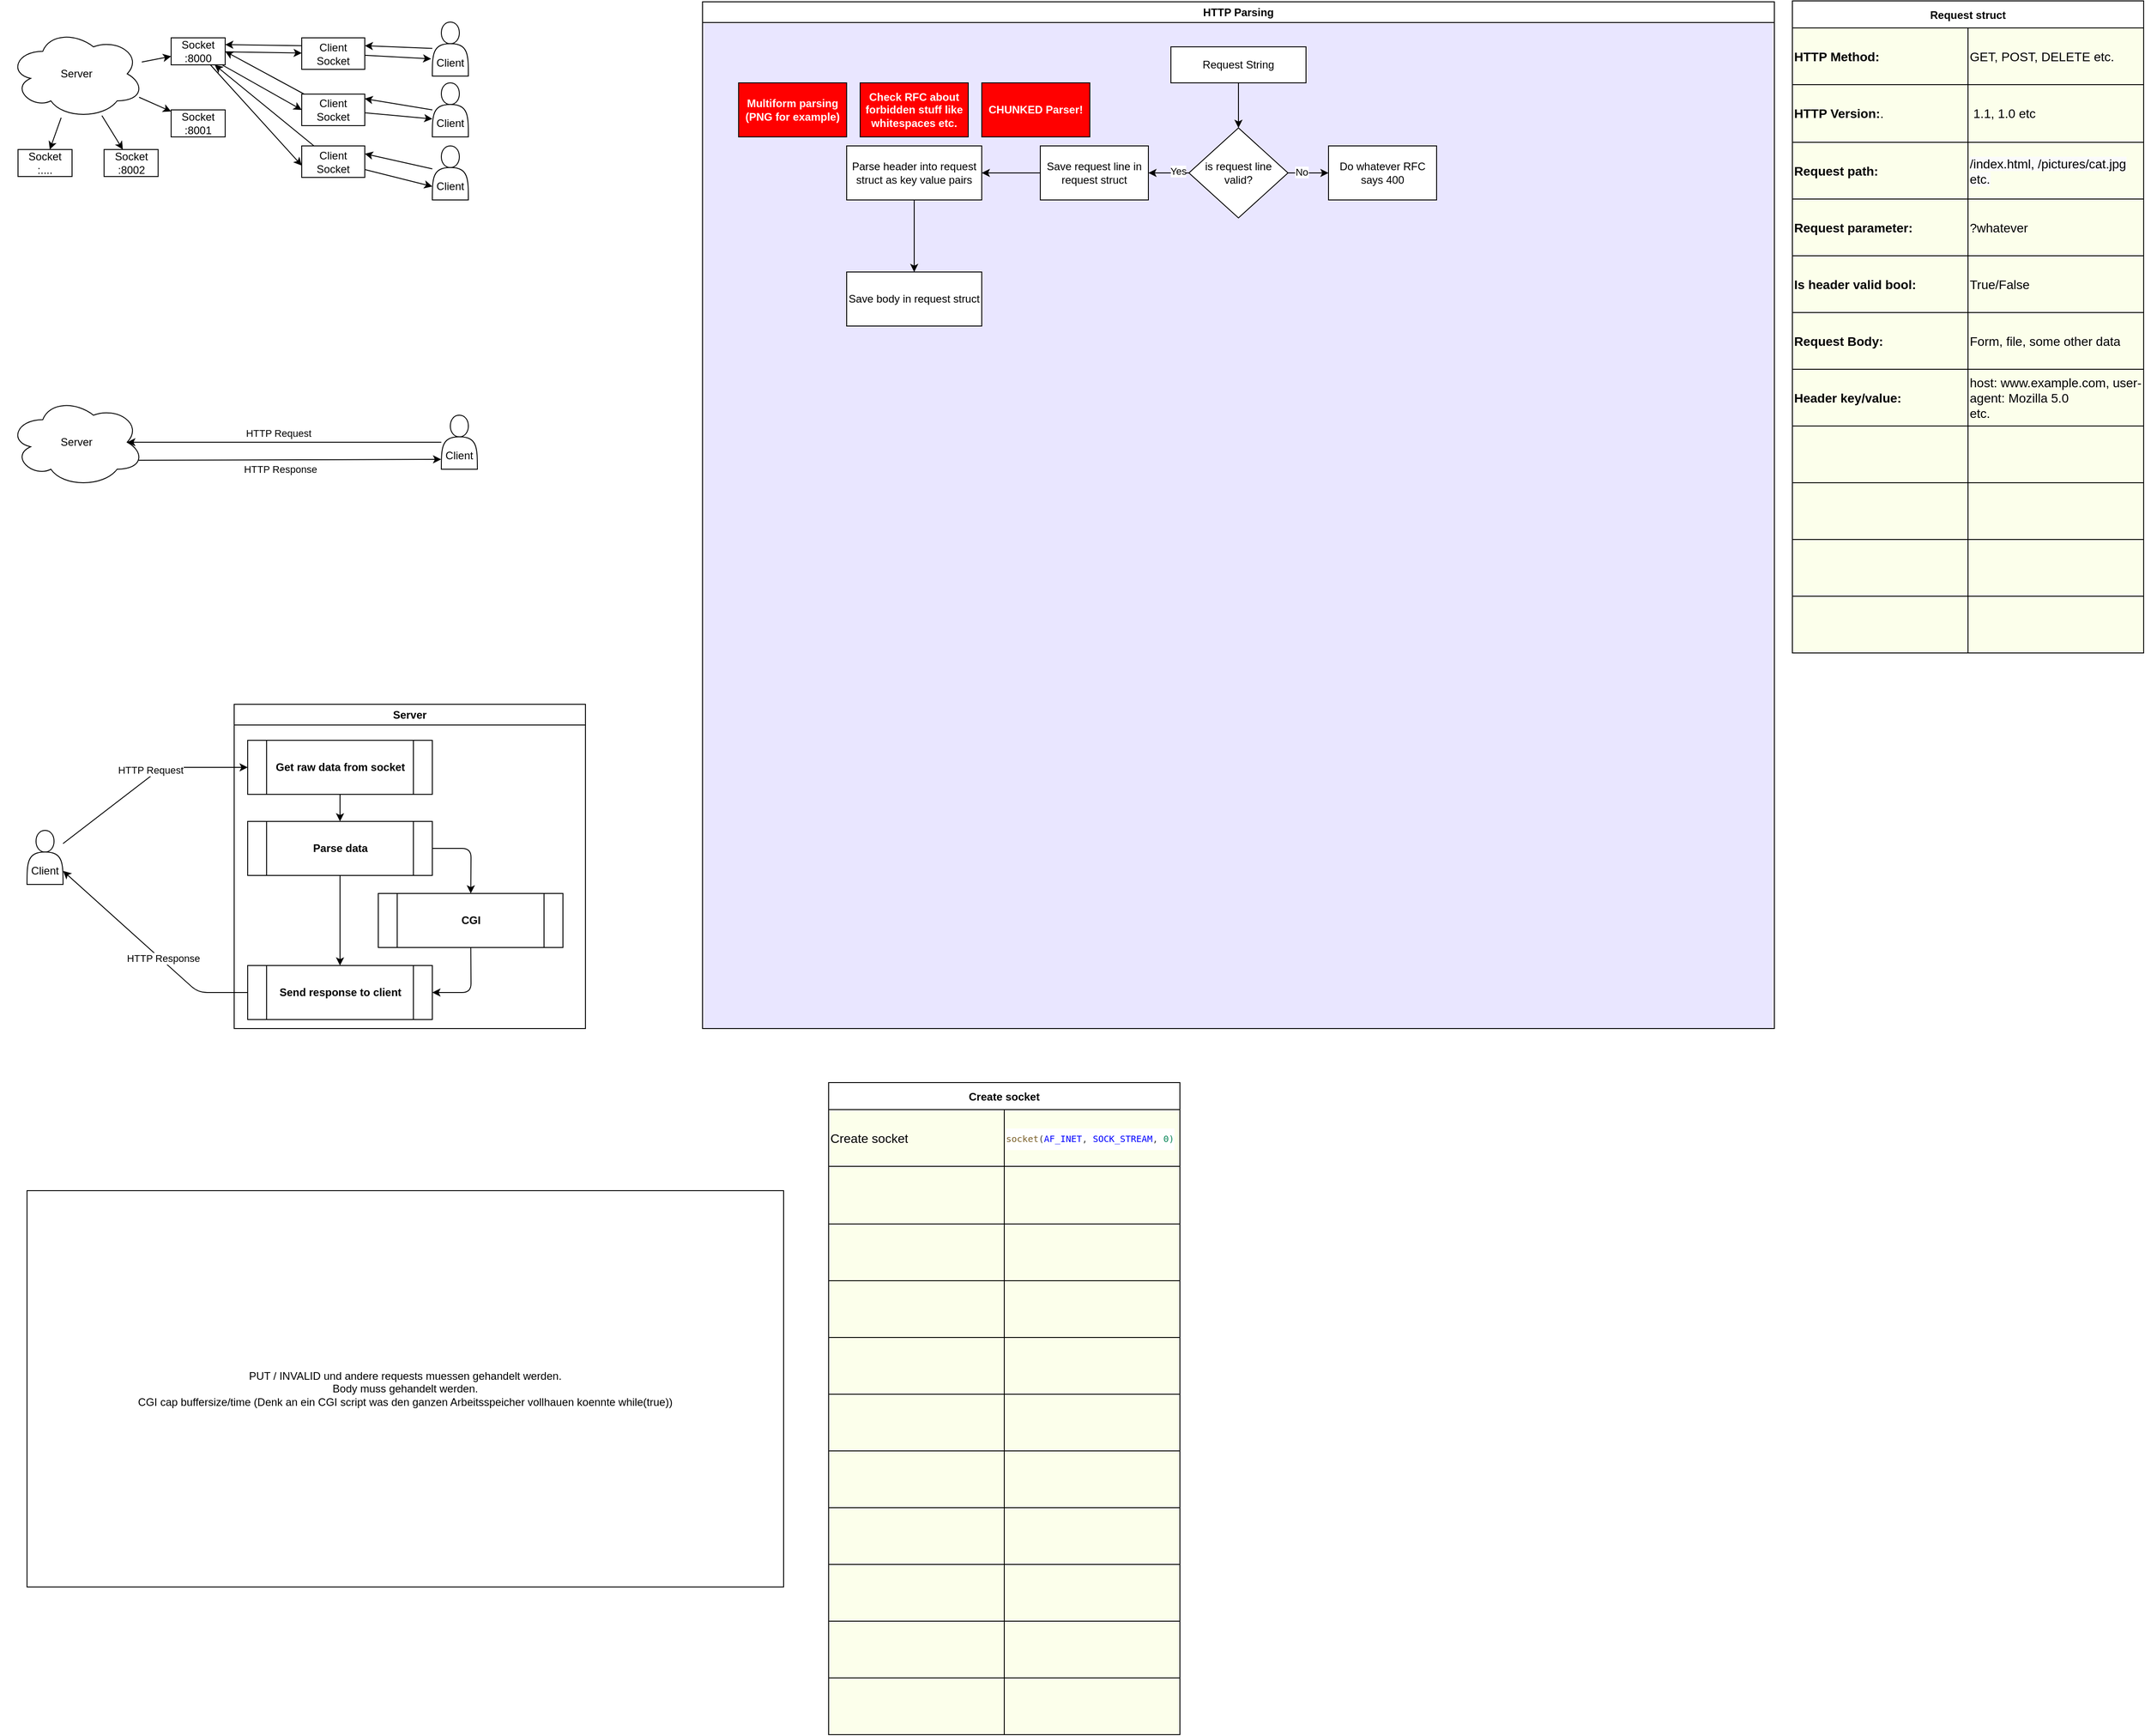 <mxfile>
    <diagram id="tm-Q9Mv3Nz5z3LRHxRc2" name="Page-1">
        <mxGraphModel dx="965" dy="1540" grid="1" gridSize="10" guides="1" tooltips="1" connect="1" arrows="1" fold="1" page="1" pageScale="1" pageWidth="850" pageHeight="1100" math="0" shadow="0">
            <root>
                <mxCell id="0"/>
                <mxCell id="1" parent="0"/>
                <mxCell id="5" value="" style="edgeStyle=none;html=1;" parent="1" source="2" target="4" edge="1">
                    <mxGeometry relative="1" as="geometry"/>
                </mxCell>
                <mxCell id="2" value="Server" style="ellipse;shape=cloud;whiteSpace=wrap;html=1;" parent="1" vertex="1">
                    <mxGeometry x="30" y="30" width="150" height="100" as="geometry"/>
                </mxCell>
                <mxCell id="7" value="" style="edgeStyle=none;html=1;" parent="1" source="4" target="6" edge="1">
                    <mxGeometry relative="1" as="geometry"/>
                </mxCell>
                <mxCell id="22" style="edgeStyle=none;html=1;entryX=0;entryY=0.5;entryDx=0;entryDy=0;" parent="1" source="4" target="12" edge="1">
                    <mxGeometry relative="1" as="geometry"/>
                </mxCell>
                <mxCell id="23" style="edgeStyle=none;html=1;entryX=0.001;entryY=0.625;entryDx=0;entryDy=0;entryPerimeter=0;" parent="1" source="4" target="15" edge="1">
                    <mxGeometry relative="1" as="geometry"/>
                </mxCell>
                <mxCell id="4" value="Socket&lt;br&gt;:8000" style="whiteSpace=wrap;html=1;" parent="1" vertex="1">
                    <mxGeometry x="210" y="40" width="60" height="30" as="geometry"/>
                </mxCell>
                <mxCell id="20" style="edgeStyle=none;html=1;entryX=1;entryY=0.25;entryDx=0;entryDy=0;exitX=0;exitY=0.25;exitDx=0;exitDy=0;" parent="1" source="6" target="4" edge="1">
                    <mxGeometry relative="1" as="geometry"/>
                </mxCell>
                <mxCell id="24" style="edgeStyle=none;html=1;entryX=-0.032;entryY=0.681;entryDx=0;entryDy=0;entryPerimeter=0;" parent="1" source="6" target="10" edge="1">
                    <mxGeometry relative="1" as="geometry"/>
                </mxCell>
                <mxCell id="6" value="Client Socket" style="whiteSpace=wrap;html=1;" parent="1" vertex="1">
                    <mxGeometry x="355" y="40" width="70" height="35" as="geometry"/>
                </mxCell>
                <mxCell id="11" style="edgeStyle=none;html=1;entryX=1;entryY=0.25;entryDx=0;entryDy=0;" parent="1" source="10" target="6" edge="1">
                    <mxGeometry relative="1" as="geometry"/>
                </mxCell>
                <mxCell id="10" value="&lt;br&gt;&lt;br&gt;Client" style="shape=actor;whiteSpace=wrap;html=1;" parent="1" vertex="1">
                    <mxGeometry x="500" y="22.5" width="40" height="60" as="geometry"/>
                </mxCell>
                <mxCell id="18" style="edgeStyle=none;html=1;entryX=1;entryY=0.5;entryDx=0;entryDy=0;" parent="1" source="12" target="4" edge="1">
                    <mxGeometry relative="1" as="geometry"/>
                </mxCell>
                <mxCell id="25" value="" style="edgeStyle=none;html=1;entryX=0;entryY=0.667;entryDx=0;entryDy=0;entryPerimeter=0;" parent="1" source="12" target="14" edge="1">
                    <mxGeometry relative="1" as="geometry"/>
                </mxCell>
                <mxCell id="12" value="Client Socket" style="whiteSpace=wrap;html=1;" parent="1" vertex="1">
                    <mxGeometry x="355" y="102.5" width="70" height="35" as="geometry"/>
                </mxCell>
                <mxCell id="13" style="edgeStyle=none;html=1;entryX=0.997;entryY=0.144;entryDx=0;entryDy=0;entryPerimeter=0;" parent="1" target="12" edge="1">
                    <mxGeometry relative="1" as="geometry">
                        <mxPoint x="500" y="120" as="sourcePoint"/>
                    </mxGeometry>
                </mxCell>
                <mxCell id="14" value="&lt;br&gt;&lt;br&gt;Client" style="shape=actor;whiteSpace=wrap;html=1;" parent="1" vertex="1">
                    <mxGeometry x="500" y="90" width="40" height="60" as="geometry"/>
                </mxCell>
                <mxCell id="19" style="edgeStyle=none;html=1;" parent="1" source="15" target="4" edge="1">
                    <mxGeometry relative="1" as="geometry"/>
                </mxCell>
                <mxCell id="26" style="edgeStyle=none;html=1;entryX=0;entryY=0.75;entryDx=0;entryDy=0;" parent="1" source="15" target="17" edge="1">
                    <mxGeometry relative="1" as="geometry"/>
                </mxCell>
                <mxCell id="15" value="Client Socket" style="whiteSpace=wrap;html=1;" parent="1" vertex="1">
                    <mxGeometry x="355" y="160" width="70" height="35" as="geometry"/>
                </mxCell>
                <mxCell id="16" style="edgeStyle=none;html=1;entryX=1;entryY=0.25;entryDx=0;entryDy=0;" parent="1" source="17" target="15" edge="1">
                    <mxGeometry relative="1" as="geometry"/>
                </mxCell>
                <mxCell id="17" value="&lt;br&gt;&lt;br&gt;Client" style="shape=actor;whiteSpace=wrap;html=1;" parent="1" vertex="1">
                    <mxGeometry x="500" y="160" width="40" height="60" as="geometry"/>
                </mxCell>
                <mxCell id="27" value="" style="edgeStyle=none;html=1;exitX=0.963;exitY=0.76;exitDx=0;exitDy=0;exitPerimeter=0;" parent="1" source="2" target="28" edge="1">
                    <mxGeometry relative="1" as="geometry">
                        <mxPoint x="179.999" y="113.018" as="sourcePoint"/>
                    </mxGeometry>
                </mxCell>
                <mxCell id="28" value="Socket&lt;br&gt;:8001" style="whiteSpace=wrap;html=1;" parent="1" vertex="1">
                    <mxGeometry x="210" y="120" width="60" height="30" as="geometry"/>
                </mxCell>
                <mxCell id="29" value="" style="edgeStyle=none;html=1;" parent="1" source="2" target="30" edge="1">
                    <mxGeometry relative="1" as="geometry">
                        <mxPoint x="100.0" y="150" as="sourcePoint"/>
                    </mxGeometry>
                </mxCell>
                <mxCell id="30" value="Socket&lt;br&gt;:8002" style="whiteSpace=wrap;html=1;" parent="1" vertex="1">
                    <mxGeometry x="135.55" y="164" width="60" height="30" as="geometry"/>
                </mxCell>
                <mxCell id="31" value="" style="edgeStyle=none;html=1;" parent="1" source="2" target="32" edge="1">
                    <mxGeometry relative="1" as="geometry">
                        <mxPoint x="50.002" y="127.366" as="sourcePoint"/>
                    </mxGeometry>
                </mxCell>
                <mxCell id="32" value="Socket&lt;br&gt;:...." style="whiteSpace=wrap;html=1;" parent="1" vertex="1">
                    <mxGeometry x="40.0" y="164" width="60" height="30" as="geometry"/>
                </mxCell>
                <mxCell id="35" style="edgeStyle=none;html=1;exitX=0.96;exitY=0.7;exitDx=0;exitDy=0;exitPerimeter=0;entryX=-0.006;entryY=0.817;entryDx=0;entryDy=0;entryPerimeter=0;" parent="1" source="33" target="34" edge="1">
                    <mxGeometry relative="1" as="geometry"/>
                </mxCell>
                <mxCell id="37" value="HTTP Response" style="edgeLabel;html=1;align=center;verticalAlign=middle;resizable=0;points=[];" parent="35" vertex="1" connectable="0">
                    <mxGeometry x="-0.242" y="-1" relative="1" as="geometry">
                        <mxPoint x="29" y="9" as="offset"/>
                    </mxGeometry>
                </mxCell>
                <mxCell id="33" value="Server" style="ellipse;shape=cloud;whiteSpace=wrap;html=1;" parent="1" vertex="1">
                    <mxGeometry x="30" y="439" width="150" height="100" as="geometry"/>
                </mxCell>
                <mxCell id="36" style="edgeStyle=none;html=1;entryX=0.875;entryY=0.5;entryDx=0;entryDy=0;entryPerimeter=0;" parent="1" source="34" target="33" edge="1">
                    <mxGeometry relative="1" as="geometry">
                        <mxPoint x="190" y="529" as="targetPoint"/>
                    </mxGeometry>
                </mxCell>
                <mxCell id="38" value="HTTP Request" style="edgeLabel;html=1;align=center;verticalAlign=middle;resizable=0;points=[];" parent="36" vertex="1" connectable="0">
                    <mxGeometry x="0.038" y="-1" relative="1" as="geometry">
                        <mxPoint y="-9" as="offset"/>
                    </mxGeometry>
                </mxCell>
                <mxCell id="34" value="&lt;br&gt;&lt;br&gt;Client" style="shape=actor;whiteSpace=wrap;html=1;" parent="1" vertex="1">
                    <mxGeometry x="510" y="459" width="40" height="60" as="geometry"/>
                </mxCell>
                <mxCell id="39" value="" style="shape=image;verticalLabelPosition=bottom;labelBackgroundColor=default;verticalAlign=top;aspect=fixed;imageAspect=0;image=https://miro.medium.com/v2/resize:fit:700/1*5QCrgA5LoA8AKR30ce6x5A.png;" parent="1" vertex="1">
                    <mxGeometry x="24.15" y="560" width="245.85" height="165" as="geometry"/>
                </mxCell>
                <mxCell id="40" value="" style="shape=image;verticalLabelPosition=bottom;labelBackgroundColor=default;verticalAlign=top;aspect=fixed;imageAspect=0;image=https://miro.medium.com/v2/resize:fit:700/1*Yqq-60D9mD4NVuhFd4IoFg.png;" parent="1" vertex="1">
                    <mxGeometry x="20" y="270" width="275.49" height="169" as="geometry"/>
                </mxCell>
                <mxCell id="41" value="&lt;br&gt;&lt;br&gt;Client" style="shape=actor;whiteSpace=wrap;html=1;" vertex="1" parent="1">
                    <mxGeometry x="50" y="920" width="40" height="60" as="geometry"/>
                </mxCell>
                <mxCell id="43" style="edgeStyle=none;html=1;" edge="1" parent="1" source="41" target="52">
                    <mxGeometry relative="1" as="geometry">
                        <mxPoint x="524.15" y="840" as="targetPoint"/>
                        <mxPoint x="872.9" y="840" as="sourcePoint"/>
                        <Array as="points">
                            <mxPoint x="200" y="850"/>
                        </Array>
                    </mxGeometry>
                </mxCell>
                <mxCell id="44" value="HTTP Request" style="edgeLabel;html=1;align=center;verticalAlign=middle;resizable=0;points=[];" connectable="0" vertex="1" parent="43">
                    <mxGeometry x="0.038" y="-1" relative="1" as="geometry">
                        <mxPoint y="-9" as="offset"/>
                    </mxGeometry>
                </mxCell>
                <mxCell id="69" style="edgeStyle=none;html=1;entryX=1;entryY=0.75;entryDx=0;entryDy=0;" edge="1" parent="1" source="55" target="41">
                    <mxGeometry relative="1" as="geometry">
                        <mxPoint x="350" y="965" as="sourcePoint"/>
                        <Array as="points">
                            <mxPoint x="240" y="1100"/>
                        </Array>
                    </mxGeometry>
                </mxCell>
                <mxCell id="88" value="HTTP Response" style="edgeLabel;html=1;align=center;verticalAlign=middle;resizable=0;points=[];" connectable="0" vertex="1" parent="69">
                    <mxGeometry x="-0.147" y="-2" relative="1" as="geometry">
                        <mxPoint as="offset"/>
                    </mxGeometry>
                </mxCell>
                <mxCell id="45" value="Server" style="swimlane;whiteSpace=wrap;html=1;" vertex="1" parent="1">
                    <mxGeometry x="280" y="780" width="390" height="360" as="geometry">
                        <mxRectangle x="280" y="780" width="50" height="30" as="alternateBounds"/>
                    </mxGeometry>
                </mxCell>
                <mxCell id="54" value="" style="edgeStyle=none;html=1;" edge="1" parent="45" source="52" target="53">
                    <mxGeometry relative="1" as="geometry"/>
                </mxCell>
                <mxCell id="52" value="&lt;span style=&quot;font-weight: 700;&quot;&gt;Get raw data from socket&lt;/span&gt;" style="shape=process;whiteSpace=wrap;html=1;backgroundOutline=1;" vertex="1" parent="45">
                    <mxGeometry x="15" y="40" width="205" height="60" as="geometry"/>
                </mxCell>
                <mxCell id="66" style="edgeStyle=none;html=1;" edge="1" parent="45" source="53" target="61">
                    <mxGeometry relative="1" as="geometry">
                        <Array as="points">
                            <mxPoint x="263" y="160"/>
                        </Array>
                    </mxGeometry>
                </mxCell>
                <mxCell id="68" style="edgeStyle=none;html=1;" edge="1" parent="45" source="53" target="55">
                    <mxGeometry relative="1" as="geometry"/>
                </mxCell>
                <mxCell id="53" value="Parse data" style="shape=process;whiteSpace=wrap;html=1;backgroundOutline=1;fontStyle=1" vertex="1" parent="45">
                    <mxGeometry x="15" y="130" width="205" height="60" as="geometry"/>
                </mxCell>
                <mxCell id="55" value="Send response to client" style="shape=process;whiteSpace=wrap;html=1;backgroundOutline=1;fontStyle=1" vertex="1" parent="45">
                    <mxGeometry x="15" y="290" width="205" height="60" as="geometry"/>
                </mxCell>
                <mxCell id="67" style="edgeStyle=none;html=1;" edge="1" parent="45" source="61" target="55">
                    <mxGeometry relative="1" as="geometry">
                        <Array as="points">
                            <mxPoint x="263" y="320"/>
                        </Array>
                    </mxGeometry>
                </mxCell>
                <mxCell id="61" value="CGI" style="shape=process;whiteSpace=wrap;html=1;backgroundOutline=1;fontStyle=1" vertex="1" parent="45">
                    <mxGeometry x="160" y="210" width="205" height="60" as="geometry"/>
                </mxCell>
                <mxCell id="89" value="HTTP Parsing" style="swimlane;whiteSpace=wrap;html=1;fillColor=default;rounded=0;gradientColor=none;swimlaneFillColor=#E9E6FF;" vertex="1" parent="1">
                    <mxGeometry x="800" width="1190" height="1140" as="geometry"/>
                </mxCell>
                <mxCell id="94" value="" style="edgeStyle=none;html=1;" edge="1" parent="89" source="90" target="93">
                    <mxGeometry relative="1" as="geometry"/>
                </mxCell>
                <mxCell id="90" value="Request String" style="rounded=0;whiteSpace=wrap;html=1;fillColor=default;gradientColor=none;" vertex="1" parent="89">
                    <mxGeometry x="520" y="50" width="150" height="40" as="geometry"/>
                </mxCell>
                <mxCell id="96" value="" style="edgeStyle=none;html=1;" edge="1" parent="89" source="93" target="95">
                    <mxGeometry relative="1" as="geometry"/>
                </mxCell>
                <mxCell id="100" value="Yes" style="edgeLabel;html=1;align=center;verticalAlign=middle;resizable=0;points=[];" connectable="0" vertex="1" parent="96">
                    <mxGeometry x="-0.444" y="-2" relative="1" as="geometry">
                        <mxPoint as="offset"/>
                    </mxGeometry>
                </mxCell>
                <mxCell id="99" value="" style="edgeStyle=none;html=1;" edge="1" parent="89" source="93" target="98">
                    <mxGeometry relative="1" as="geometry"/>
                </mxCell>
                <mxCell id="101" value="No" style="edgeLabel;html=1;align=center;verticalAlign=middle;resizable=0;points=[];" connectable="0" vertex="1" parent="99">
                    <mxGeometry x="-0.356" y="1" relative="1" as="geometry">
                        <mxPoint as="offset"/>
                    </mxGeometry>
                </mxCell>
                <mxCell id="93" value="is request line valid?" style="rhombus;whiteSpace=wrap;html=1;rounded=0;gradientColor=none;" vertex="1" parent="89">
                    <mxGeometry x="540" y="140" width="110" height="100" as="geometry"/>
                </mxCell>
                <mxCell id="109" value="" style="edgeStyle=none;html=1;" edge="1" parent="89" source="95" target="108">
                    <mxGeometry relative="1" as="geometry"/>
                </mxCell>
                <mxCell id="95" value="Save request line in request struct" style="whiteSpace=wrap;html=1;rounded=0;gradientColor=none;" vertex="1" parent="89">
                    <mxGeometry x="375" y="160" width="120" height="60" as="geometry"/>
                </mxCell>
                <mxCell id="98" value="Do whatever RFC says 400" style="whiteSpace=wrap;html=1;rounded=0;gradientColor=none;" vertex="1" parent="89">
                    <mxGeometry x="695" y="160" width="120" height="60" as="geometry"/>
                </mxCell>
                <mxCell id="113" value="" style="edgeStyle=none;html=1;fontColor=#FFFFFF;" edge="1" parent="89" source="108" target="112">
                    <mxGeometry relative="1" as="geometry"/>
                </mxCell>
                <mxCell id="108" value="Parse header into request struct as key value pairs" style="whiteSpace=wrap;html=1;rounded=0;gradientColor=none;" vertex="1" parent="89">
                    <mxGeometry x="160" y="160" width="150" height="60" as="geometry"/>
                </mxCell>
                <mxCell id="111" value="Check RFC about forbidden stuff like whitespaces etc." style="rounded=0;whiteSpace=wrap;html=1;fillColor=#FF0000;gradientColor=none;fontColor=#FFFFFF;fontStyle=1" vertex="1" parent="89">
                    <mxGeometry x="175" y="90" width="120" height="60" as="geometry"/>
                </mxCell>
                <mxCell id="112" value="Save body in request struct" style="whiteSpace=wrap;html=1;rounded=0;gradientColor=none;" vertex="1" parent="89">
                    <mxGeometry x="160" y="300" width="150" height="60" as="geometry"/>
                </mxCell>
                <mxCell id="156" value="CHUNKED Parser!" style="rounded=0;whiteSpace=wrap;html=1;fillColor=#FF0000;gradientColor=none;fontColor=#FFFFFF;fontStyle=1" vertex="1" parent="89">
                    <mxGeometry x="310" y="90" width="120" height="60" as="geometry"/>
                </mxCell>
                <mxCell id="195" value="Multiform parsing (PNG for example)" style="rounded=0;whiteSpace=wrap;html=1;fillColor=#FF0000;gradientColor=none;fontColor=#FFFFFF;fontStyle=1" vertex="1" parent="89">
                    <mxGeometry x="40" y="90" width="120" height="60" as="geometry"/>
                </mxCell>
                <mxCell id="116" value="Request struct" style="shape=table;startSize=30;container=1;collapsible=0;childLayout=tableLayout;fontStyle=1;align=center;rounded=0;strokeColor=default;fontColor=#000000;fillColor=#FFFFFF;gradientColor=none;swimlaneFillColor=#FCFFEB;" vertex="1" parent="1">
                    <mxGeometry x="2010" y="-1" width="390" height="724" as="geometry"/>
                </mxCell>
                <mxCell id="117" value="" style="shape=tableRow;horizontal=0;startSize=0;swimlaneHead=0;swimlaneBody=0;top=0;left=0;bottom=0;right=0;collapsible=0;dropTarget=0;fillColor=none;points=[[0,0.5],[1,0.5]];portConstraint=eastwest;rounded=0;strokeColor=default;fontColor=#FFFFFF;" vertex="1" parent="116">
                    <mxGeometry y="30" width="390" height="63" as="geometry"/>
                </mxCell>
                <mxCell id="118" value="&lt;span style=&quot;color: rgb(0, 0, 0); font-weight: 700; font-size: 14px;&quot;&gt;HTTP Method:&lt;/span&gt;" style="shape=partialRectangle;html=1;whiteSpace=wrap;connectable=0;fillColor=none;top=0;left=0;bottom=0;right=0;overflow=hidden;rounded=0;strokeColor=default;fontColor=#FFFFFF;align=left;fontSize=14;" vertex="1" parent="117">
                    <mxGeometry width="195" height="63" as="geometry">
                        <mxRectangle width="195" height="63" as="alternateBounds"/>
                    </mxGeometry>
                </mxCell>
                <mxCell id="119" value="&lt;span style=&quot;color: rgb(0, 0, 0); font-size: 14px;&quot;&gt;GET, POST, DELETE etc.&lt;/span&gt;" style="shape=partialRectangle;html=1;whiteSpace=wrap;connectable=0;fillColor=none;top=0;left=0;bottom=0;right=0;overflow=hidden;rounded=0;strokeColor=default;fontColor=#FFFFFF;align=left;fontSize=14;" vertex="1" parent="117">
                    <mxGeometry x="195" width="195" height="63" as="geometry">
                        <mxRectangle width="195" height="63" as="alternateBounds"/>
                    </mxGeometry>
                </mxCell>
                <mxCell id="121" value="" style="shape=tableRow;horizontal=0;startSize=0;swimlaneHead=0;swimlaneBody=0;top=0;left=0;bottom=0;right=0;collapsible=0;dropTarget=0;fillColor=none;points=[[0,0.5],[1,0.5]];portConstraint=eastwest;rounded=0;strokeColor=default;fontColor=#FFFFFF;" vertex="1" parent="116">
                    <mxGeometry y="93" width="390" height="64" as="geometry"/>
                </mxCell>
                <mxCell id="122" value="&lt;span style=&quot;color: rgb(0, 0, 0); font-weight: 700; font-size: 14px;&quot;&gt;HTTP Version:&lt;/span&gt;&lt;span style=&quot;border-color: var(--border-color); color: rgb(0, 0, 0); font-size: 14px;&quot;&gt;.&lt;/span&gt;" style="shape=partialRectangle;html=1;whiteSpace=wrap;connectable=0;fillColor=none;top=0;left=0;bottom=0;right=0;overflow=hidden;rounded=0;strokeColor=default;fontColor=#FFFFFF;align=left;fontSize=14;" vertex="1" parent="121">
                    <mxGeometry width="195" height="64" as="geometry">
                        <mxRectangle width="195" height="64" as="alternateBounds"/>
                    </mxGeometry>
                </mxCell>
                <mxCell id="123" value="&lt;span style=&quot;border-color: var(--border-color); color: rgb(0, 0, 0); font-weight: 700; font-size: 14px;&quot;&gt;&amp;nbsp;&lt;/span&gt;&lt;span style=&quot;border-color: var(--border-color); color: rgb(0, 0, 0); font-size: 14px;&quot;&gt;1.1, 1.0 etc&lt;/span&gt;" style="shape=partialRectangle;html=1;whiteSpace=wrap;connectable=0;fillColor=none;top=0;left=0;bottom=0;right=0;overflow=hidden;rounded=0;strokeColor=default;fontColor=#FFFFFF;align=left;fontSize=14;" vertex="1" parent="121">
                    <mxGeometry x="195" width="195" height="64" as="geometry">
                        <mxRectangle width="195" height="64" as="alternateBounds"/>
                    </mxGeometry>
                </mxCell>
                <mxCell id="125" value="" style="shape=tableRow;horizontal=0;startSize=0;swimlaneHead=0;swimlaneBody=0;top=0;left=0;bottom=0;right=0;collapsible=0;dropTarget=0;fillColor=none;points=[[0,0.5],[1,0.5]];portConstraint=eastwest;rounded=0;strokeColor=default;fontColor=#FFFFFF;" vertex="1" parent="116">
                    <mxGeometry y="157" width="390" height="63" as="geometry"/>
                </mxCell>
                <mxCell id="126" value="&lt;span style=&quot;color: rgb(0, 0, 0); font-weight: 700; font-size: 14px;&quot;&gt;Request path:&lt;/span&gt;" style="shape=partialRectangle;html=1;whiteSpace=wrap;connectable=0;fillColor=none;top=0;left=0;bottom=0;right=0;overflow=hidden;rounded=0;strokeColor=default;fontColor=#FFFFFF;align=left;fontSize=14;" vertex="1" parent="125">
                    <mxGeometry width="195" height="63" as="geometry">
                        <mxRectangle width="195" height="63" as="alternateBounds"/>
                    </mxGeometry>
                </mxCell>
                <mxCell id="127" value="&lt;span style=&quot;color: rgb(0, 0, 0); font-family: Helvetica; font-size: 14px; font-style: normal; font-variant-ligatures: normal; font-variant-caps: normal; font-weight: 400; letter-spacing: normal; orphans: 2; text-indent: 0px; text-transform: none; widows: 2; word-spacing: 0px; -webkit-text-stroke-width: 0px; background-color: rgb(251, 251, 251); text-decoration-thickness: initial; text-decoration-style: initial; text-decoration-color: initial; float: none; display: inline !important;&quot;&gt;/index.html, /pictures/cat.jpg etc.&lt;/span&gt;" style="shape=partialRectangle;html=1;whiteSpace=wrap;connectable=0;fillColor=none;top=0;left=0;bottom=0;right=0;overflow=hidden;rounded=0;strokeColor=default;fontColor=#FFFFFF;align=left;fontSize=14;" vertex="1" parent="125">
                    <mxGeometry x="195" width="195" height="63" as="geometry">
                        <mxRectangle width="195" height="63" as="alternateBounds"/>
                    </mxGeometry>
                </mxCell>
                <mxCell id="138" style="shape=tableRow;horizontal=0;startSize=0;swimlaneHead=0;swimlaneBody=0;top=0;left=0;bottom=0;right=0;collapsible=0;dropTarget=0;fillColor=none;points=[[0,0.5],[1,0.5]];portConstraint=eastwest;rounded=0;strokeColor=default;fontColor=#FFFFFF;" vertex="1" parent="116">
                    <mxGeometry y="220" width="390" height="63" as="geometry"/>
                </mxCell>
                <mxCell id="139" value="Request parameter:" style="shape=partialRectangle;html=1;whiteSpace=wrap;connectable=0;fillColor=none;top=0;left=0;bottom=0;right=0;overflow=hidden;rounded=0;strokeColor=default;fontColor=#000000;align=left;fontSize=14;fontStyle=1" vertex="1" parent="138">
                    <mxGeometry width="195" height="63" as="geometry">
                        <mxRectangle width="195" height="63" as="alternateBounds"/>
                    </mxGeometry>
                </mxCell>
                <mxCell id="140" value="?whatever" style="shape=partialRectangle;html=1;whiteSpace=wrap;connectable=0;fillColor=none;top=0;left=0;bottom=0;right=0;overflow=hidden;rounded=0;strokeColor=default;fontColor=#000000;align=left;fontSize=14;" vertex="1" parent="138">
                    <mxGeometry x="195" width="195" height="63" as="geometry">
                        <mxRectangle width="195" height="63" as="alternateBounds"/>
                    </mxGeometry>
                </mxCell>
                <mxCell id="135" style="shape=tableRow;horizontal=0;startSize=0;swimlaneHead=0;swimlaneBody=0;top=0;left=0;bottom=0;right=0;collapsible=0;dropTarget=0;fillColor=none;points=[[0,0.5],[1,0.5]];portConstraint=eastwest;rounded=0;strokeColor=default;fontColor=#FFFFFF;" vertex="1" parent="116">
                    <mxGeometry y="283" width="390" height="63" as="geometry"/>
                </mxCell>
                <mxCell id="136" value="Is header valid bool:" style="shape=partialRectangle;html=1;whiteSpace=wrap;connectable=0;fillColor=none;top=0;left=0;bottom=0;right=0;overflow=hidden;rounded=0;strokeColor=default;fontColor=#000000;align=left;fontSize=14;fontStyle=1" vertex="1" parent="135">
                    <mxGeometry width="195" height="63" as="geometry">
                        <mxRectangle width="195" height="63" as="alternateBounds"/>
                    </mxGeometry>
                </mxCell>
                <mxCell id="137" value="True/False" style="shape=partialRectangle;html=1;whiteSpace=wrap;connectable=0;fillColor=none;top=0;left=0;bottom=0;right=0;overflow=hidden;rounded=0;strokeColor=default;fontColor=#000000;align=left;fontSize=14;" vertex="1" parent="135">
                    <mxGeometry x="195" width="195" height="63" as="geometry">
                        <mxRectangle width="195" height="63" as="alternateBounds"/>
                    </mxGeometry>
                </mxCell>
                <mxCell id="132" style="shape=tableRow;horizontal=0;startSize=0;swimlaneHead=0;swimlaneBody=0;top=0;left=0;bottom=0;right=0;collapsible=0;dropTarget=0;fillColor=none;points=[[0,0.5],[1,0.5]];portConstraint=eastwest;rounded=0;strokeColor=default;fontColor=#FFFFFF;" vertex="1" parent="116">
                    <mxGeometry y="346" width="390" height="63" as="geometry"/>
                </mxCell>
                <mxCell id="133" value="Request Body:" style="shape=partialRectangle;html=1;whiteSpace=wrap;connectable=0;fillColor=none;top=0;left=0;bottom=0;right=0;overflow=hidden;rounded=0;strokeColor=default;fontColor=#000000;align=left;fontSize=14;fontStyle=1" vertex="1" parent="132">
                    <mxGeometry width="195" height="63" as="geometry">
                        <mxRectangle width="195" height="63" as="alternateBounds"/>
                    </mxGeometry>
                </mxCell>
                <mxCell id="134" value="Form, file, some other data" style="shape=partialRectangle;html=1;whiteSpace=wrap;connectable=0;fillColor=none;top=0;left=0;bottom=0;right=0;overflow=hidden;rounded=0;strokeColor=default;fontColor=#000000;align=left;fontSize=14;" vertex="1" parent="132">
                    <mxGeometry x="195" width="195" height="63" as="geometry">
                        <mxRectangle width="195" height="63" as="alternateBounds"/>
                    </mxGeometry>
                </mxCell>
                <mxCell id="129" style="shape=tableRow;horizontal=0;startSize=0;swimlaneHead=0;swimlaneBody=0;top=0;left=0;bottom=0;right=0;collapsible=0;dropTarget=0;fillColor=none;points=[[0,0.5],[1,0.5]];portConstraint=eastwest;rounded=0;strokeColor=default;fontColor=#FFFFFF;" vertex="1" parent="116">
                    <mxGeometry y="409" width="390" height="63" as="geometry"/>
                </mxCell>
                <mxCell id="130" value="&lt;b&gt;Header key/value:&lt;/b&gt;" style="shape=partialRectangle;html=1;whiteSpace=wrap;connectable=0;fillColor=none;top=0;left=0;bottom=0;right=0;overflow=hidden;rounded=0;strokeColor=default;fontColor=#000000;align=left;fontSize=14;" vertex="1" parent="129">
                    <mxGeometry width="195" height="63" as="geometry">
                        <mxRectangle width="195" height="63" as="alternateBounds"/>
                    </mxGeometry>
                </mxCell>
                <mxCell id="131" value="host: www.example.com, user-agent: Mozilla 5.0&lt;br&gt;etc." style="shape=partialRectangle;html=1;whiteSpace=wrap;connectable=0;fillColor=none;top=0;left=0;bottom=0;right=0;overflow=hidden;rounded=0;strokeColor=default;fontColor=#000000;align=left;fontSize=14;" vertex="1" parent="129">
                    <mxGeometry x="195" width="195" height="63" as="geometry">
                        <mxRectangle width="195" height="63" as="alternateBounds"/>
                    </mxGeometry>
                </mxCell>
                <mxCell id="150" style="shape=tableRow;horizontal=0;startSize=0;swimlaneHead=0;swimlaneBody=0;top=0;left=0;bottom=0;right=0;collapsible=0;dropTarget=0;fillColor=none;points=[[0,0.5],[1,0.5]];portConstraint=eastwest;rounded=0;strokeColor=default;fontColor=#FFFFFF;" vertex="1" parent="116">
                    <mxGeometry y="472" width="390" height="63" as="geometry"/>
                </mxCell>
                <mxCell id="151" style="shape=partialRectangle;html=1;whiteSpace=wrap;connectable=0;fillColor=none;top=0;left=0;bottom=0;right=0;overflow=hidden;rounded=0;strokeColor=default;fontColor=#FFFFFF;align=left;fontSize=14;" vertex="1" parent="150">
                    <mxGeometry width="195" height="63" as="geometry">
                        <mxRectangle width="195" height="63" as="alternateBounds"/>
                    </mxGeometry>
                </mxCell>
                <mxCell id="152" style="shape=partialRectangle;html=1;whiteSpace=wrap;connectable=0;fillColor=none;top=0;left=0;bottom=0;right=0;overflow=hidden;rounded=0;strokeColor=default;fontColor=#FFFFFF;align=left;fontSize=14;" vertex="1" parent="150">
                    <mxGeometry x="195" width="195" height="63" as="geometry">
                        <mxRectangle width="195" height="63" as="alternateBounds"/>
                    </mxGeometry>
                </mxCell>
                <mxCell id="141" style="shape=tableRow;horizontal=0;startSize=0;swimlaneHead=0;swimlaneBody=0;top=0;left=0;bottom=0;right=0;collapsible=0;dropTarget=0;fillColor=none;points=[[0,0.5],[1,0.5]];portConstraint=eastwest;rounded=0;strokeColor=default;fontColor=#FFFFFF;" vertex="1" parent="116">
                    <mxGeometry y="535" width="390" height="63" as="geometry"/>
                </mxCell>
                <mxCell id="142" style="shape=partialRectangle;html=1;whiteSpace=wrap;connectable=0;fillColor=none;top=0;left=0;bottom=0;right=0;overflow=hidden;rounded=0;strokeColor=default;fontColor=#000000;align=left;fontSize=14;" vertex="1" parent="141">
                    <mxGeometry width="195" height="63" as="geometry">
                        <mxRectangle width="195" height="63" as="alternateBounds"/>
                    </mxGeometry>
                </mxCell>
                <mxCell id="143" style="shape=partialRectangle;html=1;whiteSpace=wrap;connectable=0;fillColor=none;top=0;left=0;bottom=0;right=0;overflow=hidden;rounded=0;strokeColor=default;fontColor=#000000;align=left;fontSize=14;" vertex="1" parent="141">
                    <mxGeometry x="195" width="195" height="63" as="geometry">
                        <mxRectangle width="195" height="63" as="alternateBounds"/>
                    </mxGeometry>
                </mxCell>
                <mxCell id="144" style="shape=tableRow;horizontal=0;startSize=0;swimlaneHead=0;swimlaneBody=0;top=0;left=0;bottom=0;right=0;collapsible=0;dropTarget=0;fillColor=none;points=[[0,0.5],[1,0.5]];portConstraint=eastwest;rounded=0;strokeColor=default;fontColor=#FFFFFF;" vertex="1" parent="116">
                    <mxGeometry y="598" width="390" height="63" as="geometry"/>
                </mxCell>
                <mxCell id="145" style="shape=partialRectangle;html=1;whiteSpace=wrap;connectable=0;fillColor=none;top=0;left=0;bottom=0;right=0;overflow=hidden;rounded=0;strokeColor=default;fontColor=#000000;align=left;fontSize=14;" vertex="1" parent="144">
                    <mxGeometry width="195" height="63" as="geometry">
                        <mxRectangle width="195" height="63" as="alternateBounds"/>
                    </mxGeometry>
                </mxCell>
                <mxCell id="146" style="shape=partialRectangle;html=1;whiteSpace=wrap;connectable=0;fillColor=none;top=0;left=0;bottom=0;right=0;overflow=hidden;rounded=0;strokeColor=default;fontColor=#000000;align=left;fontSize=14;" vertex="1" parent="144">
                    <mxGeometry x="195" width="195" height="63" as="geometry">
                        <mxRectangle width="195" height="63" as="alternateBounds"/>
                    </mxGeometry>
                </mxCell>
                <mxCell id="147" style="shape=tableRow;horizontal=0;startSize=0;swimlaneHead=0;swimlaneBody=0;top=0;left=0;bottom=0;right=0;collapsible=0;dropTarget=0;fillColor=none;points=[[0,0.5],[1,0.5]];portConstraint=eastwest;rounded=0;strokeColor=default;fontColor=#FFFFFF;" vertex="1" parent="116">
                    <mxGeometry y="661" width="390" height="63" as="geometry"/>
                </mxCell>
                <mxCell id="148" style="shape=partialRectangle;html=1;whiteSpace=wrap;connectable=0;fillColor=none;top=0;left=0;bottom=0;right=0;overflow=hidden;rounded=0;strokeColor=default;fontColor=#000000;align=left;fontSize=14;" vertex="1" parent="147">
                    <mxGeometry width="195" height="63" as="geometry">
                        <mxRectangle width="195" height="63" as="alternateBounds"/>
                    </mxGeometry>
                </mxCell>
                <mxCell id="149" style="shape=partialRectangle;html=1;whiteSpace=wrap;connectable=0;fillColor=none;top=0;left=0;bottom=0;right=0;overflow=hidden;rounded=0;strokeColor=default;fontColor=#000000;align=left;fontSize=14;" vertex="1" parent="147">
                    <mxGeometry x="195" width="195" height="63" as="geometry">
                        <mxRectangle width="195" height="63" as="alternateBounds"/>
                    </mxGeometry>
                </mxCell>
                <mxCell id="153" value="PUT / INVALID und andere requests muessen gehandelt werden.&lt;br&gt;Body muss gehandelt werden.&lt;br&gt;CGI cap buffersize/time (Denk an ein CGI script was den ganzen Arbeitsspeicher vollhauen koennte while(true))" style="rounded=0;whiteSpace=wrap;html=1;" vertex="1" parent="1">
                    <mxGeometry x="50" y="1320" width="840" height="440" as="geometry"/>
                </mxCell>
                <mxCell id="161" value="Create socket" style="shape=table;startSize=30;container=1;collapsible=0;childLayout=tableLayout;fontStyle=1;align=center;rounded=0;strokeColor=default;fontColor=#000000;fillColor=#FFFFFF;gradientColor=none;swimlaneFillColor=#FCFFEB;" vertex="1" parent="1">
                    <mxGeometry x="940" y="1200" width="390" height="724" as="geometry"/>
                </mxCell>
                <mxCell id="162" value="" style="shape=tableRow;horizontal=0;startSize=0;swimlaneHead=0;swimlaneBody=0;top=0;left=0;bottom=0;right=0;collapsible=0;dropTarget=0;fillColor=none;points=[[0,0.5],[1,0.5]];portConstraint=eastwest;rounded=0;strokeColor=default;fontColor=#FFFFFF;" vertex="1" parent="161">
                    <mxGeometry y="30" width="390" height="63" as="geometry"/>
                </mxCell>
                <mxCell id="163" value="Create socket" style="shape=partialRectangle;html=1;whiteSpace=wrap;connectable=0;fillColor=none;top=0;left=0;bottom=0;right=0;overflow=hidden;rounded=0;strokeColor=#000000;fontColor=#000000;align=left;fontSize=14;" vertex="1" parent="162">
                    <mxGeometry width="195" height="63" as="geometry">
                        <mxRectangle width="195" height="63" as="alternateBounds"/>
                    </mxGeometry>
                </mxCell>
                <mxCell id="164" value="&lt;div style=&quot;color: rgb(59, 59, 59); background-color: rgb(255, 255, 255); font-family: &amp;quot;Droid Sans Mono&amp;quot;, &amp;quot;monospace&amp;quot;, monospace; line-height: 24px; font-size: 10px;&quot;&gt;&lt;span style=&quot;color: #795e26;&quot;&gt;socket&lt;/span&gt;(&lt;span style=&quot;color: #0000ff;&quot;&gt;AF_INET&lt;/span&gt;, &lt;span style=&quot;color: #0000ff;&quot;&gt;SOCK_STREAM&lt;/span&gt;, &lt;span style=&quot;color: #098658;&quot;&gt;0)&lt;/span&gt;&lt;/div&gt;" style="shape=partialRectangle;html=1;whiteSpace=wrap;connectable=0;fillColor=none;top=0;left=0;bottom=0;right=0;overflow=hidden;rounded=0;strokeColor=#000000;fontColor=#000000;align=left;fontSize=14;" vertex="1" parent="162">
                    <mxGeometry x="195" width="195" height="63" as="geometry">
                        <mxRectangle width="195" height="63" as="alternateBounds"/>
                    </mxGeometry>
                </mxCell>
                <mxCell id="165" value="" style="shape=tableRow;horizontal=0;startSize=0;swimlaneHead=0;swimlaneBody=0;top=0;left=0;bottom=0;right=0;collapsible=0;dropTarget=0;fillColor=none;points=[[0,0.5],[1,0.5]];portConstraint=eastwest;rounded=0;strokeColor=default;fontColor=#FFFFFF;" vertex="1" parent="161">
                    <mxGeometry y="93" width="390" height="64" as="geometry"/>
                </mxCell>
                <mxCell id="166" value="" style="shape=partialRectangle;html=1;whiteSpace=wrap;connectable=0;fillColor=none;top=0;left=0;bottom=0;right=0;overflow=hidden;rounded=0;strokeColor=#000000;fontColor=#000000;align=left;fontSize=14;" vertex="1" parent="165">
                    <mxGeometry width="195" height="64" as="geometry">
                        <mxRectangle width="195" height="64" as="alternateBounds"/>
                    </mxGeometry>
                </mxCell>
                <mxCell id="167" value="" style="shape=partialRectangle;html=1;whiteSpace=wrap;connectable=0;fillColor=none;top=0;left=0;bottom=0;right=0;overflow=hidden;rounded=0;strokeColor=#000000;fontColor=#000000;align=left;fontSize=14;" vertex="1" parent="165">
                    <mxGeometry x="195" width="195" height="64" as="geometry">
                        <mxRectangle width="195" height="64" as="alternateBounds"/>
                    </mxGeometry>
                </mxCell>
                <mxCell id="168" value="" style="shape=tableRow;horizontal=0;startSize=0;swimlaneHead=0;swimlaneBody=0;top=0;left=0;bottom=0;right=0;collapsible=0;dropTarget=0;fillColor=none;points=[[0,0.5],[1,0.5]];portConstraint=eastwest;rounded=0;strokeColor=default;fontColor=#FFFFFF;" vertex="1" parent="161">
                    <mxGeometry y="157" width="390" height="63" as="geometry"/>
                </mxCell>
                <mxCell id="169" value="" style="shape=partialRectangle;html=1;whiteSpace=wrap;connectable=0;fillColor=none;top=0;left=0;bottom=0;right=0;overflow=hidden;rounded=0;strokeColor=#000000;fontColor=#000000;align=left;fontSize=14;" vertex="1" parent="168">
                    <mxGeometry width="195" height="63" as="geometry">
                        <mxRectangle width="195" height="63" as="alternateBounds"/>
                    </mxGeometry>
                </mxCell>
                <mxCell id="170" value="" style="shape=partialRectangle;html=1;whiteSpace=wrap;connectable=0;fillColor=none;top=0;left=0;bottom=0;right=0;overflow=hidden;rounded=0;strokeColor=#000000;fontColor=#000000;align=left;fontSize=14;" vertex="1" parent="168">
                    <mxGeometry x="195" width="195" height="63" as="geometry">
                        <mxRectangle width="195" height="63" as="alternateBounds"/>
                    </mxGeometry>
                </mxCell>
                <mxCell id="171" style="shape=tableRow;horizontal=0;startSize=0;swimlaneHead=0;swimlaneBody=0;top=0;left=0;bottom=0;right=0;collapsible=0;dropTarget=0;fillColor=none;points=[[0,0.5],[1,0.5]];portConstraint=eastwest;rounded=0;strokeColor=default;fontColor=#FFFFFF;" vertex="1" parent="161">
                    <mxGeometry y="220" width="390" height="63" as="geometry"/>
                </mxCell>
                <mxCell id="172" value="" style="shape=partialRectangle;html=1;whiteSpace=wrap;connectable=0;fillColor=none;top=0;left=0;bottom=0;right=0;overflow=hidden;rounded=0;strokeColor=#000000;fontColor=#000000;align=left;fontSize=14;fontStyle=1" vertex="1" parent="171">
                    <mxGeometry width="195" height="63" as="geometry">
                        <mxRectangle width="195" height="63" as="alternateBounds"/>
                    </mxGeometry>
                </mxCell>
                <mxCell id="173" value="" style="shape=partialRectangle;html=1;whiteSpace=wrap;connectable=0;fillColor=none;top=0;left=0;bottom=0;right=0;overflow=hidden;rounded=0;strokeColor=#000000;fontColor=#000000;align=left;fontSize=14;" vertex="1" parent="171">
                    <mxGeometry x="195" width="195" height="63" as="geometry">
                        <mxRectangle width="195" height="63" as="alternateBounds"/>
                    </mxGeometry>
                </mxCell>
                <mxCell id="174" style="shape=tableRow;horizontal=0;startSize=0;swimlaneHead=0;swimlaneBody=0;top=0;left=0;bottom=0;right=0;collapsible=0;dropTarget=0;fillColor=none;points=[[0,0.5],[1,0.5]];portConstraint=eastwest;rounded=0;strokeColor=default;fontColor=#FFFFFF;" vertex="1" parent="161">
                    <mxGeometry y="283" width="390" height="63" as="geometry"/>
                </mxCell>
                <mxCell id="175" value="" style="shape=partialRectangle;html=1;whiteSpace=wrap;connectable=0;fillColor=none;top=0;left=0;bottom=0;right=0;overflow=hidden;rounded=0;strokeColor=#000000;fontColor=#000000;align=left;fontSize=14;fontStyle=1" vertex="1" parent="174">
                    <mxGeometry width="195" height="63" as="geometry">
                        <mxRectangle width="195" height="63" as="alternateBounds"/>
                    </mxGeometry>
                </mxCell>
                <mxCell id="176" value="" style="shape=partialRectangle;html=1;whiteSpace=wrap;connectable=0;fillColor=none;top=0;left=0;bottom=0;right=0;overflow=hidden;rounded=0;strokeColor=#000000;fontColor=#000000;align=left;fontSize=14;" vertex="1" parent="174">
                    <mxGeometry x="195" width="195" height="63" as="geometry">
                        <mxRectangle width="195" height="63" as="alternateBounds"/>
                    </mxGeometry>
                </mxCell>
                <mxCell id="177" style="shape=tableRow;horizontal=0;startSize=0;swimlaneHead=0;swimlaneBody=0;top=0;left=0;bottom=0;right=0;collapsible=0;dropTarget=0;fillColor=none;points=[[0,0.5],[1,0.5]];portConstraint=eastwest;rounded=0;strokeColor=default;fontColor=#FFFFFF;" vertex="1" parent="161">
                    <mxGeometry y="346" width="390" height="63" as="geometry"/>
                </mxCell>
                <mxCell id="178" value="" style="shape=partialRectangle;html=1;whiteSpace=wrap;connectable=0;fillColor=none;top=0;left=0;bottom=0;right=0;overflow=hidden;rounded=0;strokeColor=#000000;fontColor=#000000;align=left;fontSize=14;fontStyle=1" vertex="1" parent="177">
                    <mxGeometry width="195" height="63" as="geometry">
                        <mxRectangle width="195" height="63" as="alternateBounds"/>
                    </mxGeometry>
                </mxCell>
                <mxCell id="179" value="" style="shape=partialRectangle;html=1;whiteSpace=wrap;connectable=0;fillColor=none;top=0;left=0;bottom=0;right=0;overflow=hidden;rounded=0;strokeColor=#000000;fontColor=#000000;align=left;fontSize=14;" vertex="1" parent="177">
                    <mxGeometry x="195" width="195" height="63" as="geometry">
                        <mxRectangle width="195" height="63" as="alternateBounds"/>
                    </mxGeometry>
                </mxCell>
                <mxCell id="180" style="shape=tableRow;horizontal=0;startSize=0;swimlaneHead=0;swimlaneBody=0;top=0;left=0;bottom=0;right=0;collapsible=0;dropTarget=0;fillColor=none;points=[[0,0.5],[1,0.5]];portConstraint=eastwest;rounded=0;strokeColor=default;fontColor=#FFFFFF;" vertex="1" parent="161">
                    <mxGeometry y="409" width="390" height="63" as="geometry"/>
                </mxCell>
                <mxCell id="181" value="" style="shape=partialRectangle;html=1;whiteSpace=wrap;connectable=0;fillColor=none;top=0;left=0;bottom=0;right=0;overflow=hidden;rounded=0;strokeColor=#000000;fontColor=#000000;align=left;fontSize=14;" vertex="1" parent="180">
                    <mxGeometry width="195" height="63" as="geometry">
                        <mxRectangle width="195" height="63" as="alternateBounds"/>
                    </mxGeometry>
                </mxCell>
                <mxCell id="182" value="" style="shape=partialRectangle;html=1;whiteSpace=wrap;connectable=0;fillColor=none;top=0;left=0;bottom=0;right=0;overflow=hidden;rounded=0;strokeColor=#000000;fontColor=#000000;align=left;fontSize=14;" vertex="1" parent="180">
                    <mxGeometry x="195" width="195" height="63" as="geometry">
                        <mxRectangle width="195" height="63" as="alternateBounds"/>
                    </mxGeometry>
                </mxCell>
                <mxCell id="183" style="shape=tableRow;horizontal=0;startSize=0;swimlaneHead=0;swimlaneBody=0;top=0;left=0;bottom=0;right=0;collapsible=0;dropTarget=0;fillColor=none;points=[[0,0.5],[1,0.5]];portConstraint=eastwest;rounded=0;strokeColor=default;fontColor=#FFFFFF;" vertex="1" parent="161">
                    <mxGeometry y="472" width="390" height="63" as="geometry"/>
                </mxCell>
                <mxCell id="184" style="shape=partialRectangle;html=1;whiteSpace=wrap;connectable=0;fillColor=none;top=0;left=0;bottom=0;right=0;overflow=hidden;rounded=0;strokeColor=#000000;fontColor=#000000;align=left;fontSize=14;" vertex="1" parent="183">
                    <mxGeometry width="195" height="63" as="geometry">
                        <mxRectangle width="195" height="63" as="alternateBounds"/>
                    </mxGeometry>
                </mxCell>
                <mxCell id="185" style="shape=partialRectangle;html=1;whiteSpace=wrap;connectable=0;fillColor=none;top=0;left=0;bottom=0;right=0;overflow=hidden;rounded=0;strokeColor=#000000;fontColor=#000000;align=left;fontSize=14;" vertex="1" parent="183">
                    <mxGeometry x="195" width="195" height="63" as="geometry">
                        <mxRectangle width="195" height="63" as="alternateBounds"/>
                    </mxGeometry>
                </mxCell>
                <mxCell id="186" style="shape=tableRow;horizontal=0;startSize=0;swimlaneHead=0;swimlaneBody=0;top=0;left=0;bottom=0;right=0;collapsible=0;dropTarget=0;fillColor=none;points=[[0,0.5],[1,0.5]];portConstraint=eastwest;rounded=0;strokeColor=default;fontColor=#FFFFFF;" vertex="1" parent="161">
                    <mxGeometry y="535" width="390" height="63" as="geometry"/>
                </mxCell>
                <mxCell id="187" style="shape=partialRectangle;html=1;whiteSpace=wrap;connectable=0;fillColor=none;top=0;left=0;bottom=0;right=0;overflow=hidden;rounded=0;strokeColor=#000000;fontColor=#000000;align=left;fontSize=14;" vertex="1" parent="186">
                    <mxGeometry width="195" height="63" as="geometry">
                        <mxRectangle width="195" height="63" as="alternateBounds"/>
                    </mxGeometry>
                </mxCell>
                <mxCell id="188" style="shape=partialRectangle;html=1;whiteSpace=wrap;connectable=0;fillColor=none;top=0;left=0;bottom=0;right=0;overflow=hidden;rounded=0;strokeColor=#000000;fontColor=#000000;align=left;fontSize=14;" vertex="1" parent="186">
                    <mxGeometry x="195" width="195" height="63" as="geometry">
                        <mxRectangle width="195" height="63" as="alternateBounds"/>
                    </mxGeometry>
                </mxCell>
                <mxCell id="189" style="shape=tableRow;horizontal=0;startSize=0;swimlaneHead=0;swimlaneBody=0;top=0;left=0;bottom=0;right=0;collapsible=0;dropTarget=0;fillColor=none;points=[[0,0.5],[1,0.5]];portConstraint=eastwest;rounded=0;strokeColor=default;fontColor=#FFFFFF;" vertex="1" parent="161">
                    <mxGeometry y="598" width="390" height="63" as="geometry"/>
                </mxCell>
                <mxCell id="190" style="shape=partialRectangle;html=1;whiteSpace=wrap;connectable=0;fillColor=none;top=0;left=0;bottom=0;right=0;overflow=hidden;rounded=0;strokeColor=#000000;fontColor=#000000;align=left;fontSize=14;" vertex="1" parent="189">
                    <mxGeometry width="195" height="63" as="geometry">
                        <mxRectangle width="195" height="63" as="alternateBounds"/>
                    </mxGeometry>
                </mxCell>
                <mxCell id="191" style="shape=partialRectangle;html=1;whiteSpace=wrap;connectable=0;fillColor=none;top=0;left=0;bottom=0;right=0;overflow=hidden;rounded=0;strokeColor=#000000;fontColor=#000000;align=left;fontSize=14;" vertex="1" parent="189">
                    <mxGeometry x="195" width="195" height="63" as="geometry">
                        <mxRectangle width="195" height="63" as="alternateBounds"/>
                    </mxGeometry>
                </mxCell>
                <mxCell id="192" style="shape=tableRow;horizontal=0;startSize=0;swimlaneHead=0;swimlaneBody=0;top=0;left=0;bottom=0;right=0;collapsible=0;dropTarget=0;fillColor=none;points=[[0,0.5],[1,0.5]];portConstraint=eastwest;rounded=0;strokeColor=default;fontColor=#FFFFFF;" vertex="1" parent="161">
                    <mxGeometry y="661" width="390" height="63" as="geometry"/>
                </mxCell>
                <mxCell id="193" style="shape=partialRectangle;html=1;whiteSpace=wrap;connectable=0;fillColor=none;top=0;left=0;bottom=0;right=0;overflow=hidden;rounded=0;strokeColor=#000000;fontColor=#000000;align=left;fontSize=14;" vertex="1" parent="192">
                    <mxGeometry width="195" height="63" as="geometry">
                        <mxRectangle width="195" height="63" as="alternateBounds"/>
                    </mxGeometry>
                </mxCell>
                <mxCell id="194" style="shape=partialRectangle;html=1;whiteSpace=wrap;connectable=0;fillColor=none;top=0;left=0;bottom=0;right=0;overflow=hidden;rounded=0;strokeColor=#000000;fontColor=#000000;align=left;fontSize=14;" vertex="1" parent="192">
                    <mxGeometry x="195" width="195" height="63" as="geometry">
                        <mxRectangle width="195" height="63" as="alternateBounds"/>
                    </mxGeometry>
                </mxCell>
            </root>
        </mxGraphModel>
    </diagram>
</mxfile>